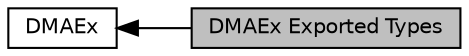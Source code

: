 digraph "DMAEx Exported Types"
{
  edge [fontname="Helvetica",fontsize="10",labelfontname="Helvetica",labelfontsize="10"];
  node [fontname="Helvetica",fontsize="10",shape=box];
  rankdir=LR;
  Node2 [label="DMAEx",height=0.2,width=0.4,color="black", fillcolor="white", style="filled",URL="$group__DMAEx.html",tooltip="DMA Extended HAL module driver."];
  Node1 [label="DMAEx Exported Types",height=0.2,width=0.4,color="black", fillcolor="grey75", style="filled", fontcolor="black",tooltip=" "];
  Node2->Node1 [shape=plaintext, dir="back", style="solid"];
}
